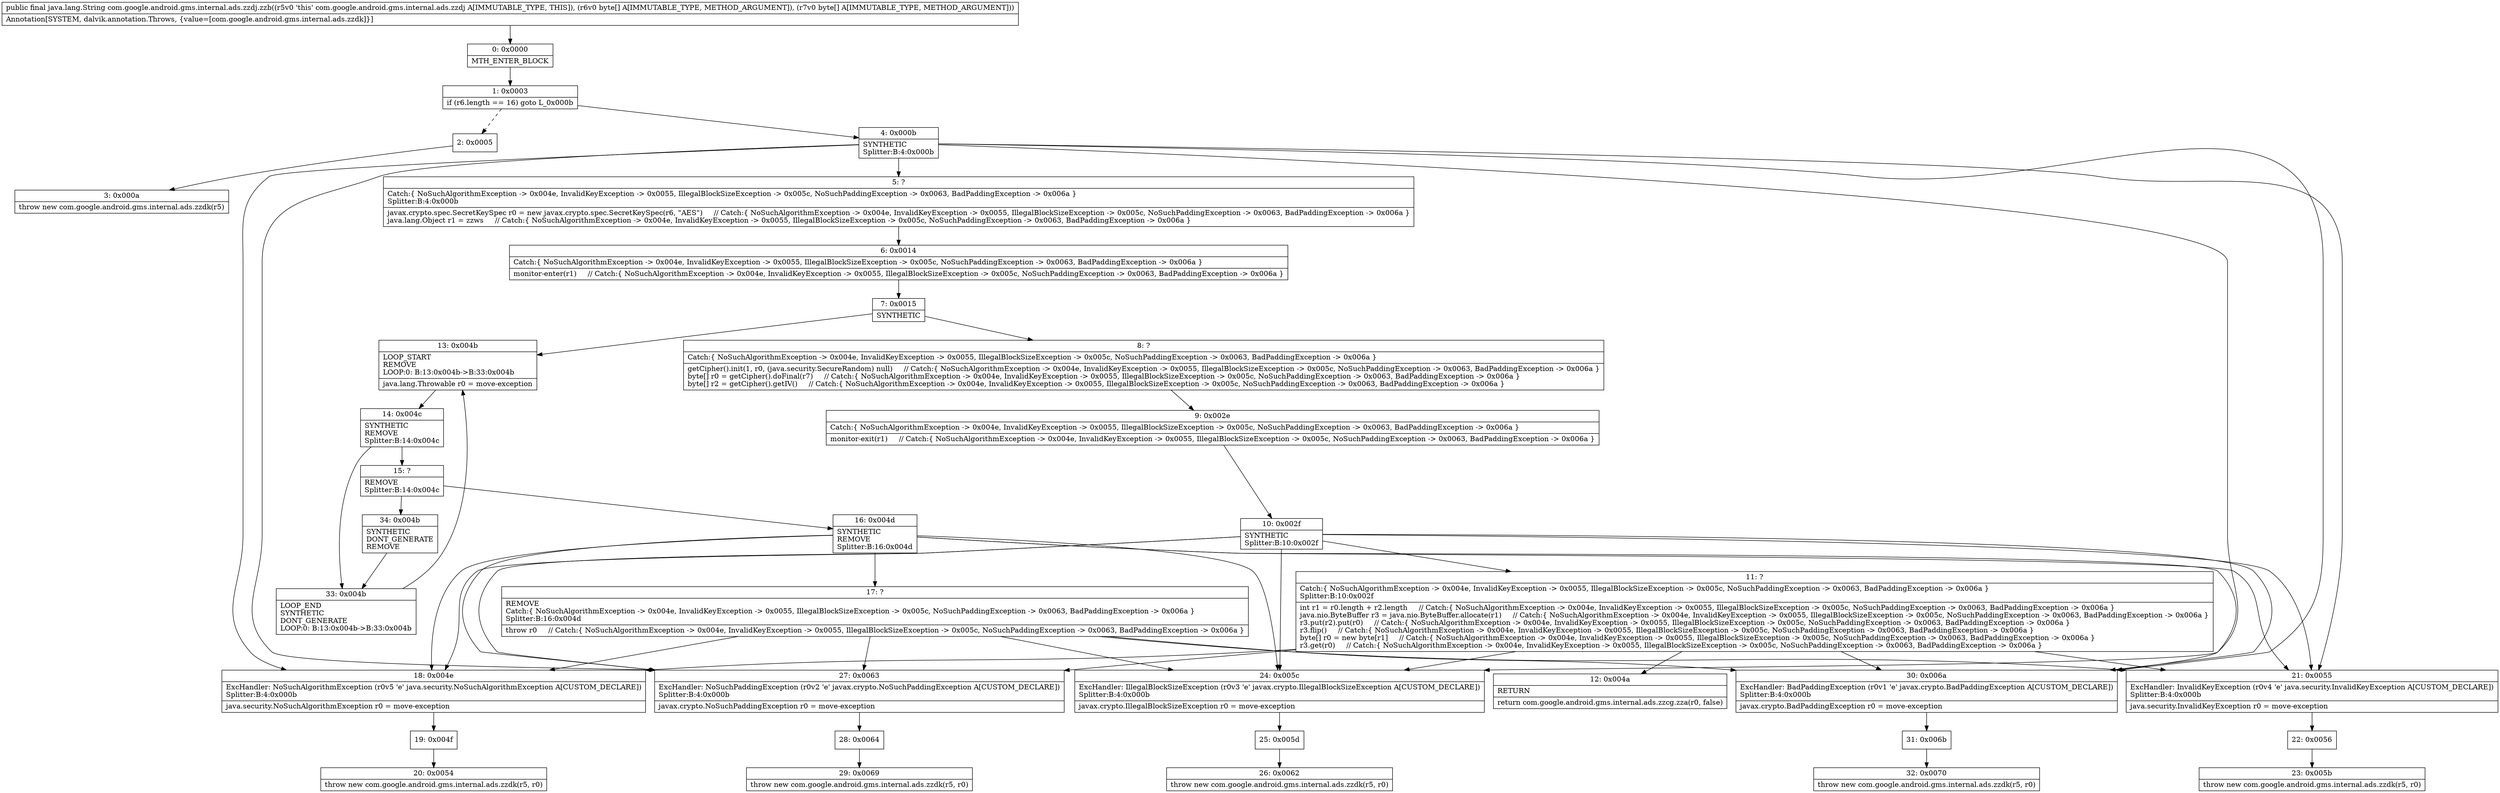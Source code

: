 digraph "CFG forcom.google.android.gms.internal.ads.zzdj.zzb([B[B)Ljava\/lang\/String;" {
Node_0 [shape=record,label="{0\:\ 0x0000|MTH_ENTER_BLOCK\l}"];
Node_1 [shape=record,label="{1\:\ 0x0003|if (r6.length == 16) goto L_0x000b\l}"];
Node_2 [shape=record,label="{2\:\ 0x0005}"];
Node_3 [shape=record,label="{3\:\ 0x000a|throw new com.google.android.gms.internal.ads.zzdk(r5)\l}"];
Node_4 [shape=record,label="{4\:\ 0x000b|SYNTHETIC\lSplitter:B:4:0x000b\l}"];
Node_5 [shape=record,label="{5\:\ ?|Catch:\{ NoSuchAlgorithmException \-\> 0x004e, InvalidKeyException \-\> 0x0055, IllegalBlockSizeException \-\> 0x005c, NoSuchPaddingException \-\> 0x0063, BadPaddingException \-\> 0x006a \}\lSplitter:B:4:0x000b\l|javax.crypto.spec.SecretKeySpec r0 = new javax.crypto.spec.SecretKeySpec(r6, \"AES\")     \/\/ Catch:\{ NoSuchAlgorithmException \-\> 0x004e, InvalidKeyException \-\> 0x0055, IllegalBlockSizeException \-\> 0x005c, NoSuchPaddingException \-\> 0x0063, BadPaddingException \-\> 0x006a \}\ljava.lang.Object r1 = zzws     \/\/ Catch:\{ NoSuchAlgorithmException \-\> 0x004e, InvalidKeyException \-\> 0x0055, IllegalBlockSizeException \-\> 0x005c, NoSuchPaddingException \-\> 0x0063, BadPaddingException \-\> 0x006a \}\l}"];
Node_6 [shape=record,label="{6\:\ 0x0014|Catch:\{ NoSuchAlgorithmException \-\> 0x004e, InvalidKeyException \-\> 0x0055, IllegalBlockSizeException \-\> 0x005c, NoSuchPaddingException \-\> 0x0063, BadPaddingException \-\> 0x006a \}\l|monitor\-enter(r1)     \/\/ Catch:\{ NoSuchAlgorithmException \-\> 0x004e, InvalidKeyException \-\> 0x0055, IllegalBlockSizeException \-\> 0x005c, NoSuchPaddingException \-\> 0x0063, BadPaddingException \-\> 0x006a \}\l}"];
Node_7 [shape=record,label="{7\:\ 0x0015|SYNTHETIC\l}"];
Node_8 [shape=record,label="{8\:\ ?|Catch:\{ NoSuchAlgorithmException \-\> 0x004e, InvalidKeyException \-\> 0x0055, IllegalBlockSizeException \-\> 0x005c, NoSuchPaddingException \-\> 0x0063, BadPaddingException \-\> 0x006a \}\l|getCipher().init(1, r0, (java.security.SecureRandom) null)     \/\/ Catch:\{ NoSuchAlgorithmException \-\> 0x004e, InvalidKeyException \-\> 0x0055, IllegalBlockSizeException \-\> 0x005c, NoSuchPaddingException \-\> 0x0063, BadPaddingException \-\> 0x006a \}\lbyte[] r0 = getCipher().doFinal(r7)     \/\/ Catch:\{ NoSuchAlgorithmException \-\> 0x004e, InvalidKeyException \-\> 0x0055, IllegalBlockSizeException \-\> 0x005c, NoSuchPaddingException \-\> 0x0063, BadPaddingException \-\> 0x006a \}\lbyte[] r2 = getCipher().getIV()     \/\/ Catch:\{ NoSuchAlgorithmException \-\> 0x004e, InvalidKeyException \-\> 0x0055, IllegalBlockSizeException \-\> 0x005c, NoSuchPaddingException \-\> 0x0063, BadPaddingException \-\> 0x006a \}\l}"];
Node_9 [shape=record,label="{9\:\ 0x002e|Catch:\{ NoSuchAlgorithmException \-\> 0x004e, InvalidKeyException \-\> 0x0055, IllegalBlockSizeException \-\> 0x005c, NoSuchPaddingException \-\> 0x0063, BadPaddingException \-\> 0x006a \}\l|monitor\-exit(r1)     \/\/ Catch:\{ NoSuchAlgorithmException \-\> 0x004e, InvalidKeyException \-\> 0x0055, IllegalBlockSizeException \-\> 0x005c, NoSuchPaddingException \-\> 0x0063, BadPaddingException \-\> 0x006a \}\l}"];
Node_10 [shape=record,label="{10\:\ 0x002f|SYNTHETIC\lSplitter:B:10:0x002f\l}"];
Node_11 [shape=record,label="{11\:\ ?|Catch:\{ NoSuchAlgorithmException \-\> 0x004e, InvalidKeyException \-\> 0x0055, IllegalBlockSizeException \-\> 0x005c, NoSuchPaddingException \-\> 0x0063, BadPaddingException \-\> 0x006a \}\lSplitter:B:10:0x002f\l|int r1 = r0.length + r2.length     \/\/ Catch:\{ NoSuchAlgorithmException \-\> 0x004e, InvalidKeyException \-\> 0x0055, IllegalBlockSizeException \-\> 0x005c, NoSuchPaddingException \-\> 0x0063, BadPaddingException \-\> 0x006a \}\ljava.nio.ByteBuffer r3 = java.nio.ByteBuffer.allocate(r1)     \/\/ Catch:\{ NoSuchAlgorithmException \-\> 0x004e, InvalidKeyException \-\> 0x0055, IllegalBlockSizeException \-\> 0x005c, NoSuchPaddingException \-\> 0x0063, BadPaddingException \-\> 0x006a \}\lr3.put(r2).put(r0)     \/\/ Catch:\{ NoSuchAlgorithmException \-\> 0x004e, InvalidKeyException \-\> 0x0055, IllegalBlockSizeException \-\> 0x005c, NoSuchPaddingException \-\> 0x0063, BadPaddingException \-\> 0x006a \}\lr3.flip()     \/\/ Catch:\{ NoSuchAlgorithmException \-\> 0x004e, InvalidKeyException \-\> 0x0055, IllegalBlockSizeException \-\> 0x005c, NoSuchPaddingException \-\> 0x0063, BadPaddingException \-\> 0x006a \}\lbyte[] r0 = new byte[r1]     \/\/ Catch:\{ NoSuchAlgorithmException \-\> 0x004e, InvalidKeyException \-\> 0x0055, IllegalBlockSizeException \-\> 0x005c, NoSuchPaddingException \-\> 0x0063, BadPaddingException \-\> 0x006a \}\lr3.get(r0)     \/\/ Catch:\{ NoSuchAlgorithmException \-\> 0x004e, InvalidKeyException \-\> 0x0055, IllegalBlockSizeException \-\> 0x005c, NoSuchPaddingException \-\> 0x0063, BadPaddingException \-\> 0x006a \}\l}"];
Node_12 [shape=record,label="{12\:\ 0x004a|RETURN\l|return com.google.android.gms.internal.ads.zzcg.zza(r0, false)\l}"];
Node_13 [shape=record,label="{13\:\ 0x004b|LOOP_START\lREMOVE\lLOOP:0: B:13:0x004b\-\>B:33:0x004b\l|java.lang.Throwable r0 = move\-exception\l}"];
Node_14 [shape=record,label="{14\:\ 0x004c|SYNTHETIC\lREMOVE\lSplitter:B:14:0x004c\l}"];
Node_15 [shape=record,label="{15\:\ ?|REMOVE\lSplitter:B:14:0x004c\l}"];
Node_16 [shape=record,label="{16\:\ 0x004d|SYNTHETIC\lREMOVE\lSplitter:B:16:0x004d\l}"];
Node_17 [shape=record,label="{17\:\ ?|REMOVE\lCatch:\{ NoSuchAlgorithmException \-\> 0x004e, InvalidKeyException \-\> 0x0055, IllegalBlockSizeException \-\> 0x005c, NoSuchPaddingException \-\> 0x0063, BadPaddingException \-\> 0x006a \}\lSplitter:B:16:0x004d\l|throw r0     \/\/ Catch:\{ NoSuchAlgorithmException \-\> 0x004e, InvalidKeyException \-\> 0x0055, IllegalBlockSizeException \-\> 0x005c, NoSuchPaddingException \-\> 0x0063, BadPaddingException \-\> 0x006a \}\l}"];
Node_18 [shape=record,label="{18\:\ 0x004e|ExcHandler: NoSuchAlgorithmException (r0v5 'e' java.security.NoSuchAlgorithmException A[CUSTOM_DECLARE])\lSplitter:B:4:0x000b\l|java.security.NoSuchAlgorithmException r0 = move\-exception\l}"];
Node_19 [shape=record,label="{19\:\ 0x004f}"];
Node_20 [shape=record,label="{20\:\ 0x0054|throw new com.google.android.gms.internal.ads.zzdk(r5, r0)\l}"];
Node_21 [shape=record,label="{21\:\ 0x0055|ExcHandler: InvalidKeyException (r0v4 'e' java.security.InvalidKeyException A[CUSTOM_DECLARE])\lSplitter:B:4:0x000b\l|java.security.InvalidKeyException r0 = move\-exception\l}"];
Node_22 [shape=record,label="{22\:\ 0x0056}"];
Node_23 [shape=record,label="{23\:\ 0x005b|throw new com.google.android.gms.internal.ads.zzdk(r5, r0)\l}"];
Node_24 [shape=record,label="{24\:\ 0x005c|ExcHandler: IllegalBlockSizeException (r0v3 'e' javax.crypto.IllegalBlockSizeException A[CUSTOM_DECLARE])\lSplitter:B:4:0x000b\l|javax.crypto.IllegalBlockSizeException r0 = move\-exception\l}"];
Node_25 [shape=record,label="{25\:\ 0x005d}"];
Node_26 [shape=record,label="{26\:\ 0x0062|throw new com.google.android.gms.internal.ads.zzdk(r5, r0)\l}"];
Node_27 [shape=record,label="{27\:\ 0x0063|ExcHandler: NoSuchPaddingException (r0v2 'e' javax.crypto.NoSuchPaddingException A[CUSTOM_DECLARE])\lSplitter:B:4:0x000b\l|javax.crypto.NoSuchPaddingException r0 = move\-exception\l}"];
Node_28 [shape=record,label="{28\:\ 0x0064}"];
Node_29 [shape=record,label="{29\:\ 0x0069|throw new com.google.android.gms.internal.ads.zzdk(r5, r0)\l}"];
Node_30 [shape=record,label="{30\:\ 0x006a|ExcHandler: BadPaddingException (r0v1 'e' javax.crypto.BadPaddingException A[CUSTOM_DECLARE])\lSplitter:B:4:0x000b\l|javax.crypto.BadPaddingException r0 = move\-exception\l}"];
Node_31 [shape=record,label="{31\:\ 0x006b}"];
Node_32 [shape=record,label="{32\:\ 0x0070|throw new com.google.android.gms.internal.ads.zzdk(r5, r0)\l}"];
Node_33 [shape=record,label="{33\:\ 0x004b|LOOP_END\lSYNTHETIC\lDONT_GENERATE\lLOOP:0: B:13:0x004b\-\>B:33:0x004b\l}"];
Node_34 [shape=record,label="{34\:\ 0x004b|SYNTHETIC\lDONT_GENERATE\lREMOVE\l}"];
MethodNode[shape=record,label="{public final java.lang.String com.google.android.gms.internal.ads.zzdj.zzb((r5v0 'this' com.google.android.gms.internal.ads.zzdj A[IMMUTABLE_TYPE, THIS]), (r6v0 byte[] A[IMMUTABLE_TYPE, METHOD_ARGUMENT]), (r7v0 byte[] A[IMMUTABLE_TYPE, METHOD_ARGUMENT]))  | Annotation[SYSTEM, dalvik.annotation.Throws, \{value=[com.google.android.gms.internal.ads.zzdk]\}]\l}"];
MethodNode -> Node_0;
Node_0 -> Node_1;
Node_1 -> Node_2[style=dashed];
Node_1 -> Node_4;
Node_2 -> Node_3;
Node_4 -> Node_5;
Node_4 -> Node_18;
Node_4 -> Node_21;
Node_4 -> Node_24;
Node_4 -> Node_27;
Node_4 -> Node_30;
Node_5 -> Node_6;
Node_6 -> Node_7;
Node_7 -> Node_8;
Node_7 -> Node_13;
Node_8 -> Node_9;
Node_9 -> Node_10;
Node_10 -> Node_11;
Node_10 -> Node_18;
Node_10 -> Node_21;
Node_10 -> Node_24;
Node_10 -> Node_27;
Node_10 -> Node_30;
Node_11 -> Node_18;
Node_11 -> Node_21;
Node_11 -> Node_24;
Node_11 -> Node_27;
Node_11 -> Node_30;
Node_11 -> Node_12;
Node_13 -> Node_14;
Node_14 -> Node_15;
Node_14 -> Node_33;
Node_15 -> Node_16;
Node_15 -> Node_34;
Node_16 -> Node_17;
Node_16 -> Node_18;
Node_16 -> Node_21;
Node_16 -> Node_24;
Node_16 -> Node_27;
Node_16 -> Node_30;
Node_17 -> Node_18;
Node_17 -> Node_21;
Node_17 -> Node_24;
Node_17 -> Node_27;
Node_17 -> Node_30;
Node_18 -> Node_19;
Node_19 -> Node_20;
Node_21 -> Node_22;
Node_22 -> Node_23;
Node_24 -> Node_25;
Node_25 -> Node_26;
Node_27 -> Node_28;
Node_28 -> Node_29;
Node_30 -> Node_31;
Node_31 -> Node_32;
Node_33 -> Node_13;
Node_34 -> Node_33;
}

